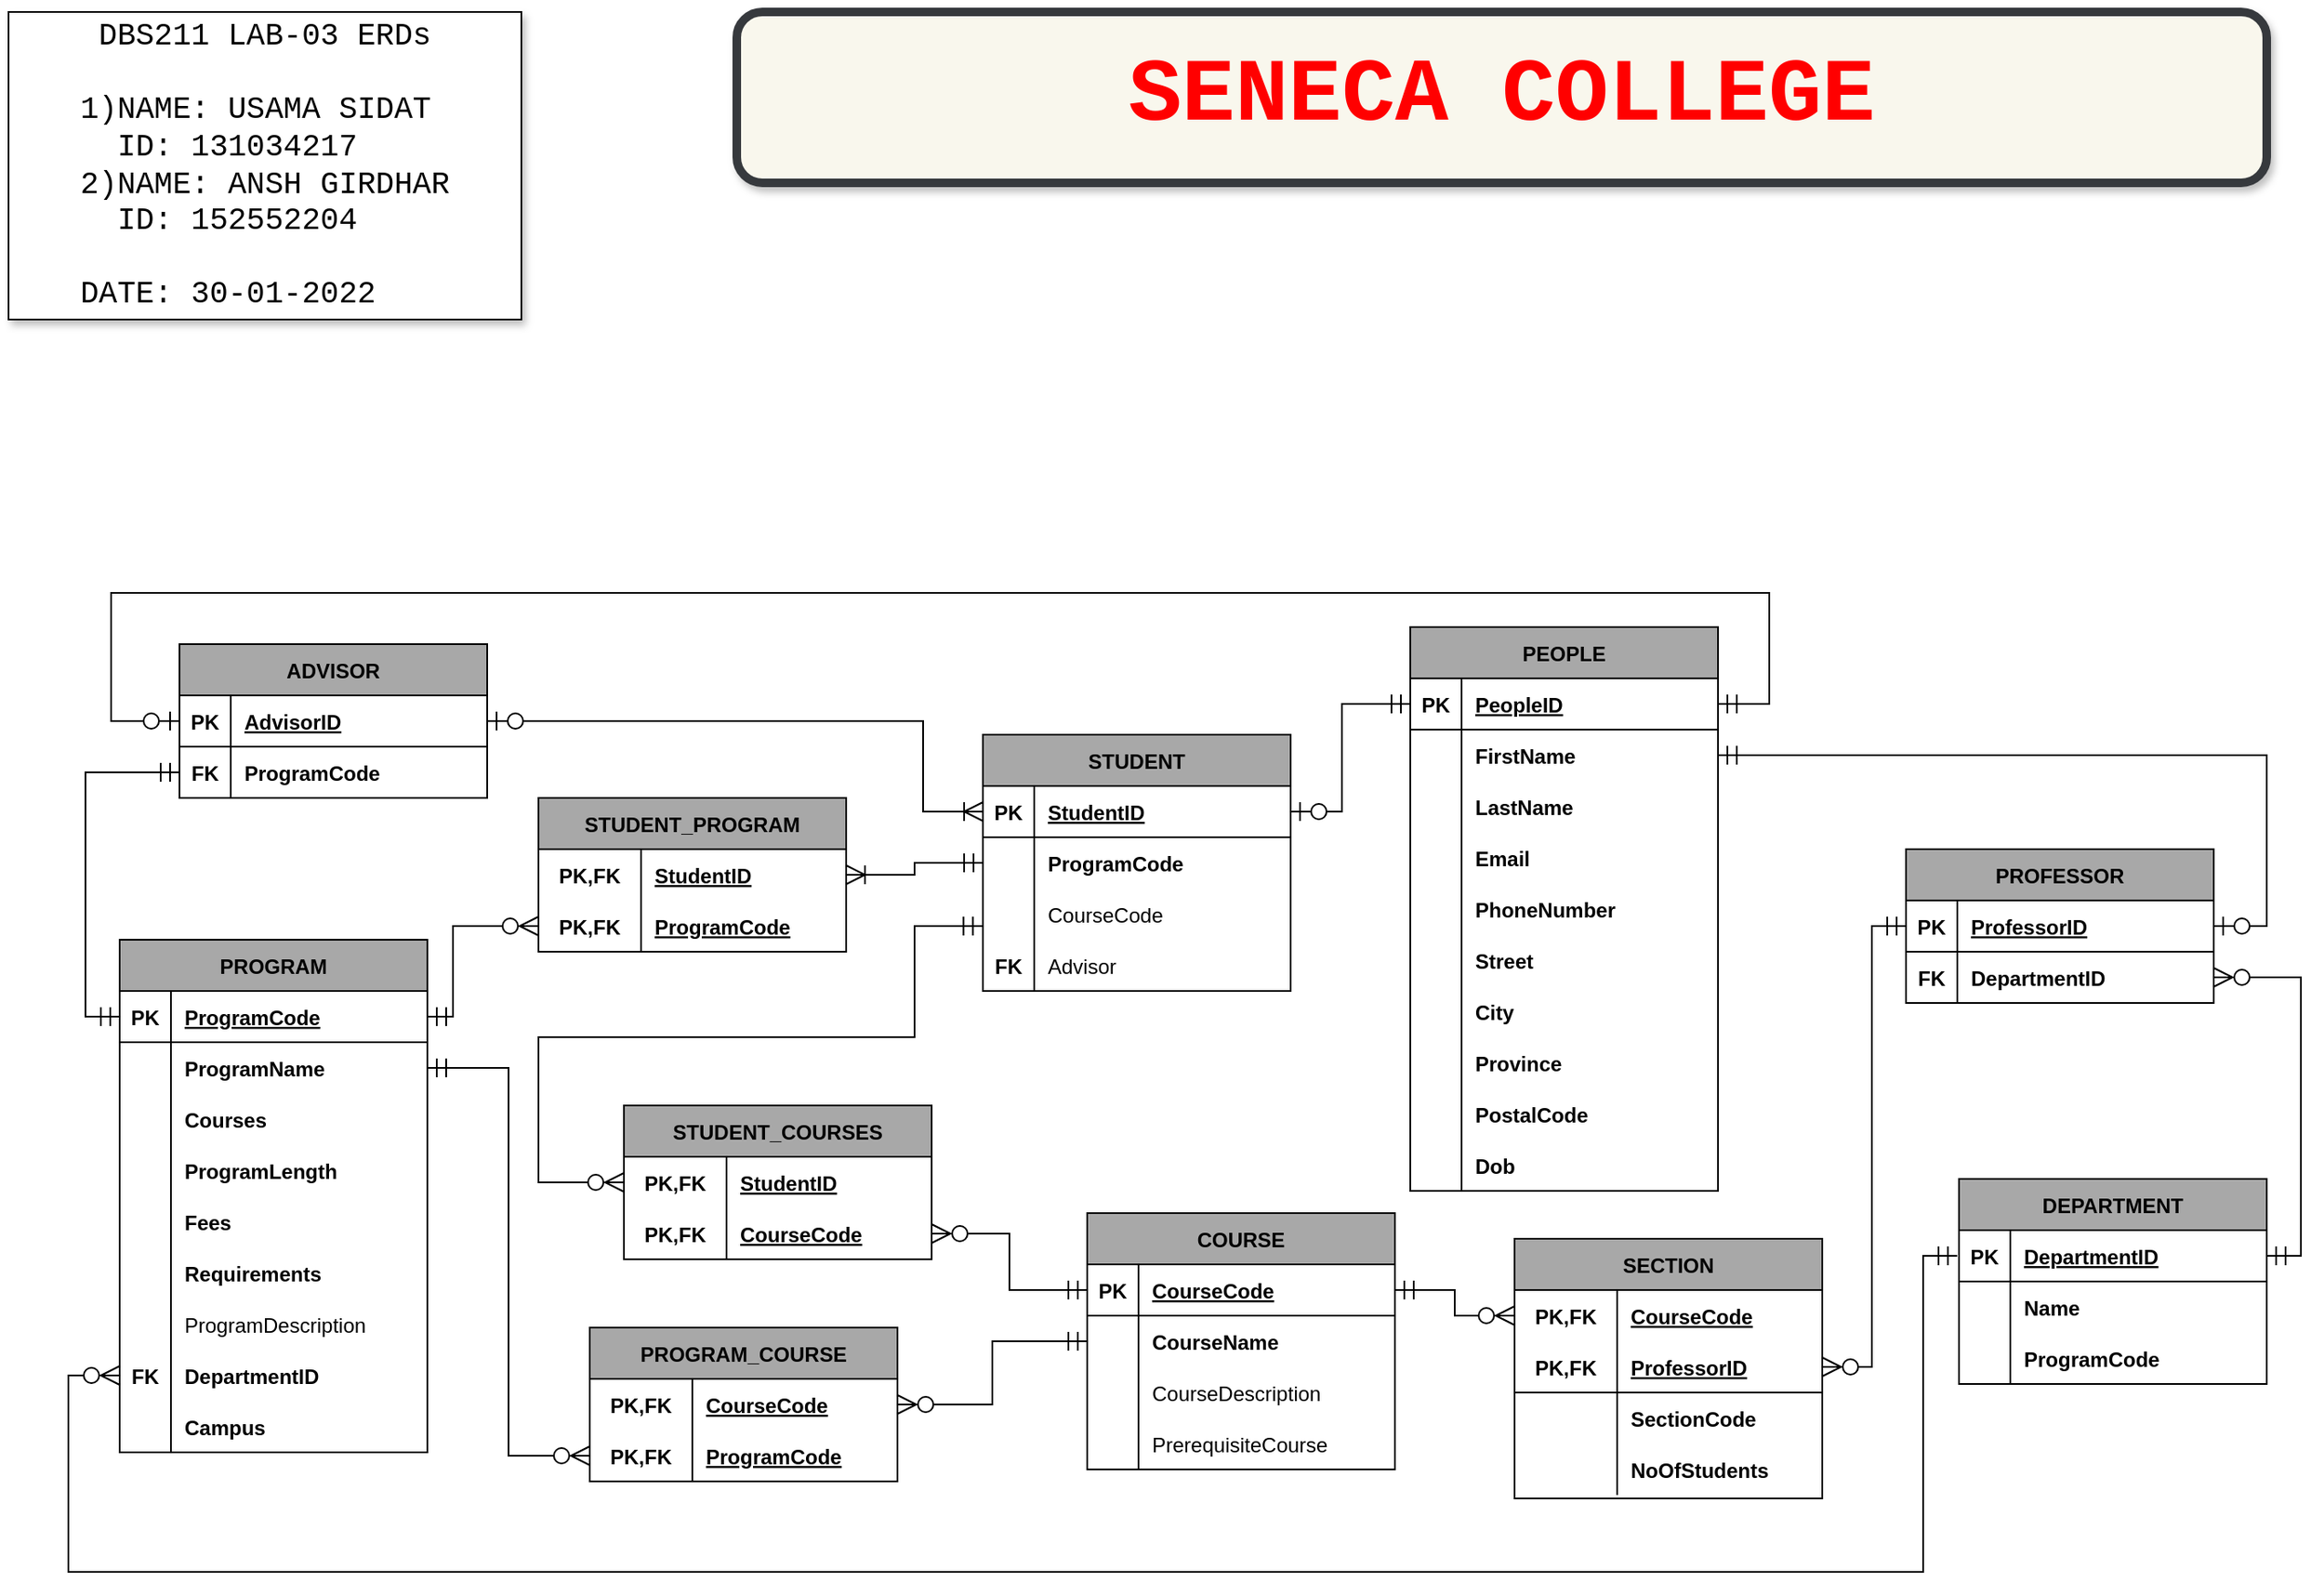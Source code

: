 <mxfile version="16.5.2" type="device"><diagram id="R2lEEEUBdFMjLlhIrx00" name="Page-1"><mxGraphModel dx="944" dy="519" grid="1" gridSize="10" guides="1" tooltips="1" connect="1" arrows="1" fold="1" page="1" pageScale="1" pageWidth="1600" pageHeight="1200" math="0" shadow="0" extFonts="Permanent Marker^https://fonts.googleapis.com/css?family=Permanent+Marker"><root><mxCell id="0"/><mxCell id="1" parent="0"/><mxCell id="_6YaSHhXo7Rrg6b3GXA9-1" value="STUDENT" style="shape=table;startSize=30;container=1;collapsible=1;childLayout=tableLayout;fixedRows=1;rowLines=0;fontStyle=1;align=center;resizeLast=1;fillColor=#A8A8A8;" parent="1" vertex="1"><mxGeometry x="650" y="503" width="180" height="150" as="geometry"/></mxCell><mxCell id="_6YaSHhXo7Rrg6b3GXA9-2" value="" style="shape=tableRow;horizontal=0;startSize=0;swimlaneHead=0;swimlaneBody=0;fillColor=none;collapsible=0;dropTarget=0;points=[[0,0.5],[1,0.5]];portConstraint=eastwest;top=0;left=0;right=0;bottom=1;" parent="_6YaSHhXo7Rrg6b3GXA9-1" vertex="1"><mxGeometry y="30" width="180" height="30" as="geometry"/></mxCell><mxCell id="_6YaSHhXo7Rrg6b3GXA9-3" value="PK" style="shape=partialRectangle;connectable=0;fillColor=none;top=0;left=0;bottom=0;right=0;fontStyle=1;overflow=hidden;" parent="_6YaSHhXo7Rrg6b3GXA9-2" vertex="1"><mxGeometry width="30" height="30" as="geometry"><mxRectangle width="30" height="30" as="alternateBounds"/></mxGeometry></mxCell><mxCell id="_6YaSHhXo7Rrg6b3GXA9-4" value="StudentID" style="shape=partialRectangle;connectable=0;fillColor=none;top=0;left=0;bottom=0;right=0;align=left;spacingLeft=6;fontStyle=5;overflow=hidden;" parent="_6YaSHhXo7Rrg6b3GXA9-2" vertex="1"><mxGeometry x="30" width="150" height="30" as="geometry"><mxRectangle width="150" height="30" as="alternateBounds"/></mxGeometry></mxCell><mxCell id="_6YaSHhXo7Rrg6b3GXA9-101" value="" style="shape=tableRow;horizontal=0;startSize=0;swimlaneHead=0;swimlaneBody=0;fillColor=none;collapsible=0;dropTarget=0;points=[[0,0.5],[1,0.5]];portConstraint=eastwest;top=0;left=0;right=0;bottom=0;" parent="_6YaSHhXo7Rrg6b3GXA9-1" vertex="1"><mxGeometry y="60" width="180" height="30" as="geometry"/></mxCell><mxCell id="_6YaSHhXo7Rrg6b3GXA9-102" value="" style="shape=partialRectangle;connectable=0;fillColor=none;top=0;left=0;bottom=0;right=0;editable=1;overflow=hidden;" parent="_6YaSHhXo7Rrg6b3GXA9-101" vertex="1"><mxGeometry width="30" height="30" as="geometry"><mxRectangle width="30" height="30" as="alternateBounds"/></mxGeometry></mxCell><mxCell id="_6YaSHhXo7Rrg6b3GXA9-103" value="ProgramCode" style="shape=partialRectangle;connectable=0;fillColor=none;top=0;left=0;bottom=0;right=0;align=left;spacingLeft=6;overflow=hidden;fontStyle=1" parent="_6YaSHhXo7Rrg6b3GXA9-101" vertex="1"><mxGeometry x="30" width="150" height="30" as="geometry"><mxRectangle width="150" height="30" as="alternateBounds"/></mxGeometry></mxCell><mxCell id="_6YaSHhXo7Rrg6b3GXA9-225" value="" style="shape=tableRow;horizontal=0;startSize=0;swimlaneHead=0;swimlaneBody=0;fillColor=none;collapsible=0;dropTarget=0;points=[[0,0.5],[1,0.5]];portConstraint=eastwest;top=0;left=0;right=0;bottom=0;" parent="_6YaSHhXo7Rrg6b3GXA9-1" vertex="1"><mxGeometry y="90" width="180" height="30" as="geometry"/></mxCell><mxCell id="_6YaSHhXo7Rrg6b3GXA9-226" value="" style="shape=partialRectangle;connectable=0;fillColor=none;top=0;left=0;bottom=0;right=0;editable=1;overflow=hidden;" parent="_6YaSHhXo7Rrg6b3GXA9-225" vertex="1"><mxGeometry width="30" height="30" as="geometry"><mxRectangle width="30" height="30" as="alternateBounds"/></mxGeometry></mxCell><mxCell id="_6YaSHhXo7Rrg6b3GXA9-227" value="CourseCode" style="shape=partialRectangle;connectable=0;fillColor=none;top=0;left=0;bottom=0;right=0;align=left;spacingLeft=6;overflow=hidden;fontStyle=0" parent="_6YaSHhXo7Rrg6b3GXA9-225" vertex="1"><mxGeometry x="30" width="150" height="30" as="geometry"><mxRectangle width="150" height="30" as="alternateBounds"/></mxGeometry></mxCell><mxCell id="MMBt326C31DQeK0ZdjqL-1" value="" style="shape=tableRow;horizontal=0;startSize=0;swimlaneHead=0;swimlaneBody=0;fillColor=none;collapsible=0;dropTarget=0;points=[[0,0.5],[1,0.5]];portConstraint=eastwest;top=0;left=0;right=0;bottom=0;" parent="_6YaSHhXo7Rrg6b3GXA9-1" vertex="1"><mxGeometry y="120" width="180" height="30" as="geometry"/></mxCell><mxCell id="MMBt326C31DQeK0ZdjqL-2" value="FK" style="shape=partialRectangle;connectable=0;fillColor=none;top=0;left=0;bottom=0;right=0;editable=1;overflow=hidden;fontStyle=1" parent="MMBt326C31DQeK0ZdjqL-1" vertex="1"><mxGeometry width="30" height="30" as="geometry"><mxRectangle width="30" height="30" as="alternateBounds"/></mxGeometry></mxCell><mxCell id="MMBt326C31DQeK0ZdjqL-3" value="Advisor" style="shape=partialRectangle;connectable=0;fillColor=none;top=0;left=0;bottom=0;right=0;align=left;spacingLeft=6;overflow=hidden;fontStyle=0" parent="MMBt326C31DQeK0ZdjqL-1" vertex="1"><mxGeometry x="30" width="150" height="30" as="geometry"><mxRectangle width="150" height="30" as="alternateBounds"/></mxGeometry></mxCell><mxCell id="_6YaSHhXo7Rrg6b3GXA9-14" value="DEPARTMENT" style="shape=table;startSize=30;container=1;collapsible=1;childLayout=tableLayout;fixedRows=1;rowLines=0;fontStyle=1;align=center;resizeLast=1;fillColor=#A8A8A8;" parent="1" vertex="1"><mxGeometry x="1221" y="763" width="180" height="120" as="geometry"/></mxCell><mxCell id="_6YaSHhXo7Rrg6b3GXA9-15" value="" style="shape=tableRow;horizontal=0;startSize=0;swimlaneHead=0;swimlaneBody=0;fillColor=none;collapsible=0;dropTarget=0;points=[[0,0.5],[1,0.5]];portConstraint=eastwest;top=0;left=0;right=0;bottom=1;" parent="_6YaSHhXo7Rrg6b3GXA9-14" vertex="1"><mxGeometry y="30" width="180" height="30" as="geometry"/></mxCell><mxCell id="_6YaSHhXo7Rrg6b3GXA9-16" value="PK" style="shape=partialRectangle;connectable=0;fillColor=none;top=0;left=0;bottom=0;right=0;fontStyle=1;overflow=hidden;" parent="_6YaSHhXo7Rrg6b3GXA9-15" vertex="1"><mxGeometry width="30" height="30" as="geometry"><mxRectangle width="30" height="30" as="alternateBounds"/></mxGeometry></mxCell><mxCell id="_6YaSHhXo7Rrg6b3GXA9-17" value="DepartmentID" style="shape=partialRectangle;connectable=0;fillColor=none;top=0;left=0;bottom=0;right=0;align=left;spacingLeft=6;fontStyle=5;overflow=hidden;" parent="_6YaSHhXo7Rrg6b3GXA9-15" vertex="1"><mxGeometry x="30" width="150" height="30" as="geometry"><mxRectangle width="150" height="30" as="alternateBounds"/></mxGeometry></mxCell><mxCell id="_6YaSHhXo7Rrg6b3GXA9-18" value="" style="shape=tableRow;horizontal=0;startSize=0;swimlaneHead=0;swimlaneBody=0;fillColor=none;collapsible=0;dropTarget=0;points=[[0,0.5],[1,0.5]];portConstraint=eastwest;top=0;left=0;right=0;bottom=0;" parent="_6YaSHhXo7Rrg6b3GXA9-14" vertex="1"><mxGeometry y="60" width="180" height="30" as="geometry"/></mxCell><mxCell id="_6YaSHhXo7Rrg6b3GXA9-19" value="" style="shape=partialRectangle;connectable=0;fillColor=none;top=0;left=0;bottom=0;right=0;editable=1;overflow=hidden;" parent="_6YaSHhXo7Rrg6b3GXA9-18" vertex="1"><mxGeometry width="30" height="30" as="geometry"><mxRectangle width="30" height="30" as="alternateBounds"/></mxGeometry></mxCell><mxCell id="_6YaSHhXo7Rrg6b3GXA9-20" value="Name" style="shape=partialRectangle;connectable=0;fillColor=none;top=0;left=0;bottom=0;right=0;align=left;spacingLeft=6;overflow=hidden;fontStyle=1" parent="_6YaSHhXo7Rrg6b3GXA9-18" vertex="1"><mxGeometry x="30" width="150" height="30" as="geometry"><mxRectangle width="150" height="30" as="alternateBounds"/></mxGeometry></mxCell><mxCell id="_6YaSHhXo7Rrg6b3GXA9-21" value="" style="shape=tableRow;horizontal=0;startSize=0;swimlaneHead=0;swimlaneBody=0;fillColor=none;collapsible=0;dropTarget=0;points=[[0,0.5],[1,0.5]];portConstraint=eastwest;top=0;left=0;right=0;bottom=0;" parent="_6YaSHhXo7Rrg6b3GXA9-14" vertex="1"><mxGeometry y="90" width="180" height="30" as="geometry"/></mxCell><mxCell id="_6YaSHhXo7Rrg6b3GXA9-22" value="" style="shape=partialRectangle;connectable=0;fillColor=none;top=0;left=0;bottom=0;right=0;editable=1;overflow=hidden;fontStyle=1" parent="_6YaSHhXo7Rrg6b3GXA9-21" vertex="1"><mxGeometry width="30" height="30" as="geometry"><mxRectangle width="30" height="30" as="alternateBounds"/></mxGeometry></mxCell><mxCell id="_6YaSHhXo7Rrg6b3GXA9-23" value="ProgramCode" style="shape=partialRectangle;connectable=0;fillColor=none;top=0;left=0;bottom=0;right=0;align=left;spacingLeft=6;overflow=hidden;fontStyle=1" parent="_6YaSHhXo7Rrg6b3GXA9-21" vertex="1"><mxGeometry x="30" width="150" height="30" as="geometry"><mxRectangle width="150" height="30" as="alternateBounds"/></mxGeometry></mxCell><mxCell id="_6YaSHhXo7Rrg6b3GXA9-27" value="PROFESSOR" style="shape=table;startSize=30;container=1;collapsible=1;childLayout=tableLayout;fixedRows=1;rowLines=0;fontStyle=1;align=center;resizeLast=1;fillColor=#A8A8A8;" parent="1" vertex="1"><mxGeometry x="1190" y="570" width="180" height="90" as="geometry"/></mxCell><mxCell id="_6YaSHhXo7Rrg6b3GXA9-28" value="" style="shape=tableRow;horizontal=0;startSize=0;swimlaneHead=0;swimlaneBody=0;fillColor=none;collapsible=0;dropTarget=0;points=[[0,0.5],[1,0.5]];portConstraint=eastwest;top=0;left=0;right=0;bottom=1;" parent="_6YaSHhXo7Rrg6b3GXA9-27" vertex="1"><mxGeometry y="30" width="180" height="30" as="geometry"/></mxCell><mxCell id="_6YaSHhXo7Rrg6b3GXA9-29" value="PK" style="shape=partialRectangle;connectable=0;fillColor=none;top=0;left=0;bottom=0;right=0;fontStyle=1;overflow=hidden;" parent="_6YaSHhXo7Rrg6b3GXA9-28" vertex="1"><mxGeometry width="30" height="30" as="geometry"><mxRectangle width="30" height="30" as="alternateBounds"/></mxGeometry></mxCell><mxCell id="_6YaSHhXo7Rrg6b3GXA9-30" value="ProfessorID" style="shape=partialRectangle;connectable=0;fillColor=none;top=0;left=0;bottom=0;right=0;align=left;spacingLeft=6;fontStyle=5;overflow=hidden;" parent="_6YaSHhXo7Rrg6b3GXA9-28" vertex="1"><mxGeometry x="30" width="150" height="30" as="geometry"><mxRectangle width="150" height="30" as="alternateBounds"/></mxGeometry></mxCell><mxCell id="_6YaSHhXo7Rrg6b3GXA9-135" value="" style="shape=tableRow;horizontal=0;startSize=0;swimlaneHead=0;swimlaneBody=0;fillColor=none;collapsible=0;dropTarget=0;points=[[0,0.5],[1,0.5]];portConstraint=eastwest;top=0;left=0;right=0;bottom=0;" parent="_6YaSHhXo7Rrg6b3GXA9-27" vertex="1"><mxGeometry y="60" width="180" height="30" as="geometry"/></mxCell><mxCell id="_6YaSHhXo7Rrg6b3GXA9-136" value="FK" style="shape=partialRectangle;connectable=0;fillColor=none;top=0;left=0;bottom=0;right=0;editable=1;overflow=hidden;fontStyle=1" parent="_6YaSHhXo7Rrg6b3GXA9-135" vertex="1"><mxGeometry width="30" height="30" as="geometry"><mxRectangle width="30" height="30" as="alternateBounds"/></mxGeometry></mxCell><mxCell id="_6YaSHhXo7Rrg6b3GXA9-137" value="DepartmentID" style="shape=partialRectangle;connectable=0;fillColor=none;top=0;left=0;bottom=0;right=0;align=left;spacingLeft=6;overflow=hidden;fontStyle=1" parent="_6YaSHhXo7Rrg6b3GXA9-135" vertex="1"><mxGeometry x="30" width="150" height="30" as="geometry"><mxRectangle width="150" height="30" as="alternateBounds"/></mxGeometry></mxCell><mxCell id="_6YaSHhXo7Rrg6b3GXA9-40" value="PROGRAM" style="shape=table;startSize=30;container=1;collapsible=1;childLayout=tableLayout;fixedRows=1;rowLines=0;fontStyle=1;align=center;resizeLast=1;fillColor=#A8A8A8;" parent="1" vertex="1"><mxGeometry x="145" y="623" width="180" height="300" as="geometry"/></mxCell><mxCell id="_6YaSHhXo7Rrg6b3GXA9-41" value="" style="shape=tableRow;horizontal=0;startSize=0;swimlaneHead=0;swimlaneBody=0;fillColor=none;collapsible=0;dropTarget=0;points=[[0,0.5],[1,0.5]];portConstraint=eastwest;top=0;left=0;right=0;bottom=1;" parent="_6YaSHhXo7Rrg6b3GXA9-40" vertex="1"><mxGeometry y="30" width="180" height="30" as="geometry"/></mxCell><mxCell id="_6YaSHhXo7Rrg6b3GXA9-42" value="PK" style="shape=partialRectangle;connectable=0;fillColor=none;top=0;left=0;bottom=0;right=0;fontStyle=1;overflow=hidden;" parent="_6YaSHhXo7Rrg6b3GXA9-41" vertex="1"><mxGeometry width="30" height="30" as="geometry"><mxRectangle width="30" height="30" as="alternateBounds"/></mxGeometry></mxCell><mxCell id="_6YaSHhXo7Rrg6b3GXA9-43" value="ProgramCode" style="shape=partialRectangle;connectable=0;fillColor=none;top=0;left=0;bottom=0;right=0;align=left;spacingLeft=6;fontStyle=5;overflow=hidden;" parent="_6YaSHhXo7Rrg6b3GXA9-41" vertex="1"><mxGeometry x="30" width="150" height="30" as="geometry"><mxRectangle width="150" height="30" as="alternateBounds"/></mxGeometry></mxCell><mxCell id="_6YaSHhXo7Rrg6b3GXA9-44" value="" style="shape=tableRow;horizontal=0;startSize=0;swimlaneHead=0;swimlaneBody=0;fillColor=none;collapsible=0;dropTarget=0;points=[[0,0.5],[1,0.5]];portConstraint=eastwest;top=0;left=0;right=0;bottom=0;" parent="_6YaSHhXo7Rrg6b3GXA9-40" vertex="1"><mxGeometry y="60" width="180" height="30" as="geometry"/></mxCell><mxCell id="_6YaSHhXo7Rrg6b3GXA9-45" value="" style="shape=partialRectangle;connectable=0;fillColor=none;top=0;left=0;bottom=0;right=0;editable=1;overflow=hidden;fontStyle=1" parent="_6YaSHhXo7Rrg6b3GXA9-44" vertex="1"><mxGeometry width="30" height="30" as="geometry"><mxRectangle width="30" height="30" as="alternateBounds"/></mxGeometry></mxCell><mxCell id="_6YaSHhXo7Rrg6b3GXA9-46" value="ProgramName" style="shape=partialRectangle;connectable=0;fillColor=none;top=0;left=0;bottom=0;right=0;align=left;spacingLeft=6;overflow=hidden;fontStyle=1" parent="_6YaSHhXo7Rrg6b3GXA9-44" vertex="1"><mxGeometry x="30" width="150" height="30" as="geometry"><mxRectangle width="150" height="30" as="alternateBounds"/></mxGeometry></mxCell><mxCell id="_6YaSHhXo7Rrg6b3GXA9-47" value="" style="shape=tableRow;horizontal=0;startSize=0;swimlaneHead=0;swimlaneBody=0;fillColor=none;collapsible=0;dropTarget=0;points=[[0,0.5],[1,0.5]];portConstraint=eastwest;top=0;left=0;right=0;bottom=0;" parent="_6YaSHhXo7Rrg6b3GXA9-40" vertex="1"><mxGeometry y="90" width="180" height="30" as="geometry"/></mxCell><mxCell id="_6YaSHhXo7Rrg6b3GXA9-48" value="" style="shape=partialRectangle;connectable=0;fillColor=none;top=0;left=0;bottom=0;right=0;editable=1;overflow=hidden;" parent="_6YaSHhXo7Rrg6b3GXA9-47" vertex="1"><mxGeometry width="30" height="30" as="geometry"><mxRectangle width="30" height="30" as="alternateBounds"/></mxGeometry></mxCell><mxCell id="_6YaSHhXo7Rrg6b3GXA9-49" value="Courses" style="shape=partialRectangle;connectable=0;fillColor=none;top=0;left=0;bottom=0;right=0;align=left;spacingLeft=6;overflow=hidden;fontStyle=1" parent="_6YaSHhXo7Rrg6b3GXA9-47" vertex="1"><mxGeometry x="30" width="150" height="30" as="geometry"><mxRectangle width="150" height="30" as="alternateBounds"/></mxGeometry></mxCell><mxCell id="_6YaSHhXo7Rrg6b3GXA9-50" value="" style="shape=tableRow;horizontal=0;startSize=0;swimlaneHead=0;swimlaneBody=0;fillColor=none;collapsible=0;dropTarget=0;points=[[0,0.5],[1,0.5]];portConstraint=eastwest;top=0;left=0;right=0;bottom=0;" parent="_6YaSHhXo7Rrg6b3GXA9-40" vertex="1"><mxGeometry y="120" width="180" height="30" as="geometry"/></mxCell><mxCell id="_6YaSHhXo7Rrg6b3GXA9-51" value="" style="shape=partialRectangle;connectable=0;fillColor=none;top=0;left=0;bottom=0;right=0;editable=1;overflow=hidden;" parent="_6YaSHhXo7Rrg6b3GXA9-50" vertex="1"><mxGeometry width="30" height="30" as="geometry"><mxRectangle width="30" height="30" as="alternateBounds"/></mxGeometry></mxCell><mxCell id="_6YaSHhXo7Rrg6b3GXA9-52" value="ProgramLength" style="shape=partialRectangle;connectable=0;fillColor=none;top=0;left=0;bottom=0;right=0;align=left;spacingLeft=6;overflow=hidden;fontStyle=1" parent="_6YaSHhXo7Rrg6b3GXA9-50" vertex="1"><mxGeometry x="30" width="150" height="30" as="geometry"><mxRectangle width="150" height="30" as="alternateBounds"/></mxGeometry></mxCell><mxCell id="_6YaSHhXo7Rrg6b3GXA9-144" value="" style="shape=tableRow;horizontal=0;startSize=0;swimlaneHead=0;swimlaneBody=0;fillColor=none;collapsible=0;dropTarget=0;points=[[0,0.5],[1,0.5]];portConstraint=eastwest;top=0;left=0;right=0;bottom=0;" parent="_6YaSHhXo7Rrg6b3GXA9-40" vertex="1"><mxGeometry y="150" width="180" height="30" as="geometry"/></mxCell><mxCell id="_6YaSHhXo7Rrg6b3GXA9-145" value="" style="shape=partialRectangle;connectable=0;fillColor=none;top=0;left=0;bottom=0;right=0;editable=1;overflow=hidden;" parent="_6YaSHhXo7Rrg6b3GXA9-144" vertex="1"><mxGeometry width="30" height="30" as="geometry"><mxRectangle width="30" height="30" as="alternateBounds"/></mxGeometry></mxCell><mxCell id="_6YaSHhXo7Rrg6b3GXA9-146" value="Fees" style="shape=partialRectangle;connectable=0;fillColor=none;top=0;left=0;bottom=0;right=0;align=left;spacingLeft=6;overflow=hidden;fontStyle=1" parent="_6YaSHhXo7Rrg6b3GXA9-144" vertex="1"><mxGeometry x="30" width="150" height="30" as="geometry"><mxRectangle width="150" height="30" as="alternateBounds"/></mxGeometry></mxCell><mxCell id="_6YaSHhXo7Rrg6b3GXA9-147" value="" style="shape=tableRow;horizontal=0;startSize=0;swimlaneHead=0;swimlaneBody=0;fillColor=none;collapsible=0;dropTarget=0;points=[[0,0.5],[1,0.5]];portConstraint=eastwest;top=0;left=0;right=0;bottom=0;" parent="_6YaSHhXo7Rrg6b3GXA9-40" vertex="1"><mxGeometry y="180" width="180" height="30" as="geometry"/></mxCell><mxCell id="_6YaSHhXo7Rrg6b3GXA9-148" value="" style="shape=partialRectangle;connectable=0;fillColor=none;top=0;left=0;bottom=0;right=0;editable=1;overflow=hidden;" parent="_6YaSHhXo7Rrg6b3GXA9-147" vertex="1"><mxGeometry width="30" height="30" as="geometry"><mxRectangle width="30" height="30" as="alternateBounds"/></mxGeometry></mxCell><mxCell id="_6YaSHhXo7Rrg6b3GXA9-149" value="Requirements" style="shape=partialRectangle;connectable=0;fillColor=none;top=0;left=0;bottom=0;right=0;align=left;spacingLeft=6;overflow=hidden;fontStyle=1" parent="_6YaSHhXo7Rrg6b3GXA9-147" vertex="1"><mxGeometry x="30" width="150" height="30" as="geometry"><mxRectangle width="150" height="30" as="alternateBounds"/></mxGeometry></mxCell><mxCell id="_6YaSHhXo7Rrg6b3GXA9-156" value="" style="shape=tableRow;horizontal=0;startSize=0;swimlaneHead=0;swimlaneBody=0;fillColor=none;collapsible=0;dropTarget=0;points=[[0,0.5],[1,0.5]];portConstraint=eastwest;top=0;left=0;right=0;bottom=0;" parent="_6YaSHhXo7Rrg6b3GXA9-40" vertex="1"><mxGeometry y="210" width="180" height="30" as="geometry"/></mxCell><mxCell id="_6YaSHhXo7Rrg6b3GXA9-157" value="" style="shape=partialRectangle;connectable=0;fillColor=none;top=0;left=0;bottom=0;right=0;editable=1;overflow=hidden;" parent="_6YaSHhXo7Rrg6b3GXA9-156" vertex="1"><mxGeometry width="30" height="30" as="geometry"><mxRectangle width="30" height="30" as="alternateBounds"/></mxGeometry></mxCell><mxCell id="_6YaSHhXo7Rrg6b3GXA9-158" value="ProgramDescription" style="shape=partialRectangle;connectable=0;fillColor=none;top=0;left=0;bottom=0;right=0;align=left;spacingLeft=6;overflow=hidden;" parent="_6YaSHhXo7Rrg6b3GXA9-156" vertex="1"><mxGeometry x="30" width="150" height="30" as="geometry"><mxRectangle width="150" height="30" as="alternateBounds"/></mxGeometry></mxCell><mxCell id="_6YaSHhXo7Rrg6b3GXA9-150" value="" style="shape=tableRow;horizontal=0;startSize=0;swimlaneHead=0;swimlaneBody=0;fillColor=none;collapsible=0;dropTarget=0;points=[[0,0.5],[1,0.5]];portConstraint=eastwest;top=0;left=0;right=0;bottom=0;" parent="_6YaSHhXo7Rrg6b3GXA9-40" vertex="1"><mxGeometry y="240" width="180" height="30" as="geometry"/></mxCell><mxCell id="_6YaSHhXo7Rrg6b3GXA9-151" value="FK" style="shape=partialRectangle;connectable=0;fillColor=none;top=0;left=0;bottom=0;right=0;editable=1;overflow=hidden;fontStyle=1" parent="_6YaSHhXo7Rrg6b3GXA9-150" vertex="1"><mxGeometry width="30" height="30" as="geometry"><mxRectangle width="30" height="30" as="alternateBounds"/></mxGeometry></mxCell><mxCell id="_6YaSHhXo7Rrg6b3GXA9-152" value="DepartmentID" style="shape=partialRectangle;connectable=0;fillColor=none;top=0;left=0;bottom=0;right=0;align=left;spacingLeft=6;overflow=hidden;fontStyle=1" parent="_6YaSHhXo7Rrg6b3GXA9-150" vertex="1"><mxGeometry x="30" width="150" height="30" as="geometry"><mxRectangle width="150" height="30" as="alternateBounds"/></mxGeometry></mxCell><mxCell id="_6YaSHhXo7Rrg6b3GXA9-153" value="" style="shape=tableRow;horizontal=0;startSize=0;swimlaneHead=0;swimlaneBody=0;fillColor=none;collapsible=0;dropTarget=0;points=[[0,0.5],[1,0.5]];portConstraint=eastwest;top=0;left=0;right=0;bottom=0;" parent="_6YaSHhXo7Rrg6b3GXA9-40" vertex="1"><mxGeometry y="270" width="180" height="30" as="geometry"/></mxCell><mxCell id="_6YaSHhXo7Rrg6b3GXA9-154" value="" style="shape=partialRectangle;connectable=0;fillColor=none;top=0;left=0;bottom=0;right=0;editable=1;overflow=hidden;" parent="_6YaSHhXo7Rrg6b3GXA9-153" vertex="1"><mxGeometry width="30" height="30" as="geometry"><mxRectangle width="30" height="30" as="alternateBounds"/></mxGeometry></mxCell><mxCell id="_6YaSHhXo7Rrg6b3GXA9-155" value="Campus" style="shape=partialRectangle;connectable=0;fillColor=none;top=0;left=0;bottom=0;right=0;align=left;spacingLeft=6;overflow=hidden;fontStyle=1" parent="_6YaSHhXo7Rrg6b3GXA9-153" vertex="1"><mxGeometry x="30" width="150" height="30" as="geometry"><mxRectangle width="150" height="30" as="alternateBounds"/></mxGeometry></mxCell><mxCell id="_6YaSHhXo7Rrg6b3GXA9-53" value="COURSE" style="shape=table;startSize=30;container=1;collapsible=1;childLayout=tableLayout;fixedRows=1;rowLines=0;fontStyle=1;align=center;resizeLast=1;fillColor=#A8A8A8;" parent="1" vertex="1"><mxGeometry x="711" y="783" width="180" height="150" as="geometry"/></mxCell><mxCell id="_6YaSHhXo7Rrg6b3GXA9-54" value="" style="shape=tableRow;horizontal=0;startSize=0;swimlaneHead=0;swimlaneBody=0;fillColor=none;collapsible=0;dropTarget=0;points=[[0,0.5],[1,0.5]];portConstraint=eastwest;top=0;left=0;right=0;bottom=1;" parent="_6YaSHhXo7Rrg6b3GXA9-53" vertex="1"><mxGeometry y="30" width="180" height="30" as="geometry"/></mxCell><mxCell id="_6YaSHhXo7Rrg6b3GXA9-55" value="PK" style="shape=partialRectangle;connectable=0;fillColor=none;top=0;left=0;bottom=0;right=0;fontStyle=1;overflow=hidden;" parent="_6YaSHhXo7Rrg6b3GXA9-54" vertex="1"><mxGeometry width="30" height="30" as="geometry"><mxRectangle width="30" height="30" as="alternateBounds"/></mxGeometry></mxCell><mxCell id="_6YaSHhXo7Rrg6b3GXA9-56" value="CourseCode" style="shape=partialRectangle;connectable=0;fillColor=none;top=0;left=0;bottom=0;right=0;align=left;spacingLeft=6;fontStyle=5;overflow=hidden;" parent="_6YaSHhXo7Rrg6b3GXA9-54" vertex="1"><mxGeometry x="30" width="150" height="30" as="geometry"><mxRectangle width="150" height="30" as="alternateBounds"/></mxGeometry></mxCell><mxCell id="_6YaSHhXo7Rrg6b3GXA9-57" value="" style="shape=tableRow;horizontal=0;startSize=0;swimlaneHead=0;swimlaneBody=0;fillColor=none;collapsible=0;dropTarget=0;points=[[0,0.5],[1,0.5]];portConstraint=eastwest;top=0;left=0;right=0;bottom=0;" parent="_6YaSHhXo7Rrg6b3GXA9-53" vertex="1"><mxGeometry y="60" width="180" height="30" as="geometry"/></mxCell><mxCell id="_6YaSHhXo7Rrg6b3GXA9-58" value="" style="shape=partialRectangle;connectable=0;fillColor=none;top=0;left=0;bottom=0;right=0;editable=1;overflow=hidden;" parent="_6YaSHhXo7Rrg6b3GXA9-57" vertex="1"><mxGeometry width="30" height="30" as="geometry"><mxRectangle width="30" height="30" as="alternateBounds"/></mxGeometry></mxCell><mxCell id="_6YaSHhXo7Rrg6b3GXA9-59" value="CourseName" style="shape=partialRectangle;connectable=0;fillColor=none;top=0;left=0;bottom=0;right=0;align=left;spacingLeft=6;overflow=hidden;fontStyle=1" parent="_6YaSHhXo7Rrg6b3GXA9-57" vertex="1"><mxGeometry x="30" width="150" height="30" as="geometry"><mxRectangle width="150" height="30" as="alternateBounds"/></mxGeometry></mxCell><mxCell id="_6YaSHhXo7Rrg6b3GXA9-60" value="" style="shape=tableRow;horizontal=0;startSize=0;swimlaneHead=0;swimlaneBody=0;fillColor=none;collapsible=0;dropTarget=0;points=[[0,0.5],[1,0.5]];portConstraint=eastwest;top=0;left=0;right=0;bottom=0;" parent="_6YaSHhXo7Rrg6b3GXA9-53" vertex="1"><mxGeometry y="90" width="180" height="30" as="geometry"/></mxCell><mxCell id="_6YaSHhXo7Rrg6b3GXA9-61" value="" style="shape=partialRectangle;connectable=0;fillColor=none;top=0;left=0;bottom=0;right=0;editable=1;overflow=hidden;" parent="_6YaSHhXo7Rrg6b3GXA9-60" vertex="1"><mxGeometry width="30" height="30" as="geometry"><mxRectangle width="30" height="30" as="alternateBounds"/></mxGeometry></mxCell><mxCell id="_6YaSHhXo7Rrg6b3GXA9-62" value="CourseDescription" style="shape=partialRectangle;connectable=0;fillColor=none;top=0;left=0;bottom=0;right=0;align=left;spacingLeft=6;overflow=hidden;fontStyle=0" parent="_6YaSHhXo7Rrg6b3GXA9-60" vertex="1"><mxGeometry x="30" width="150" height="30" as="geometry"><mxRectangle width="150" height="30" as="alternateBounds"/></mxGeometry></mxCell><mxCell id="_6YaSHhXo7Rrg6b3GXA9-63" value="" style="shape=tableRow;horizontal=0;startSize=0;swimlaneHead=0;swimlaneBody=0;fillColor=none;collapsible=0;dropTarget=0;points=[[0,0.5],[1,0.5]];portConstraint=eastwest;top=0;left=0;right=0;bottom=0;" parent="_6YaSHhXo7Rrg6b3GXA9-53" vertex="1"><mxGeometry y="120" width="180" height="30" as="geometry"/></mxCell><mxCell id="_6YaSHhXo7Rrg6b3GXA9-64" value="" style="shape=partialRectangle;connectable=0;fillColor=none;top=0;left=0;bottom=0;right=0;editable=1;overflow=hidden;" parent="_6YaSHhXo7Rrg6b3GXA9-63" vertex="1"><mxGeometry width="30" height="30" as="geometry"><mxRectangle width="30" height="30" as="alternateBounds"/></mxGeometry></mxCell><mxCell id="_6YaSHhXo7Rrg6b3GXA9-65" value="PrerequisiteCourse" style="shape=partialRectangle;connectable=0;fillColor=none;top=0;left=0;bottom=0;right=0;align=left;spacingLeft=6;overflow=hidden;fontStyle=0" parent="_6YaSHhXo7Rrg6b3GXA9-63" vertex="1"><mxGeometry x="30" width="150" height="30" as="geometry"><mxRectangle width="150" height="30" as="alternateBounds"/></mxGeometry></mxCell><mxCell id="_6YaSHhXo7Rrg6b3GXA9-79" value="ADVISOR" style="shape=table;startSize=30;container=1;collapsible=1;childLayout=tableLayout;fixedRows=1;rowLines=0;fontStyle=1;align=center;resizeLast=1;fillColor=#A8A8A8;" parent="1" vertex="1"><mxGeometry x="180" y="450" width="180" height="90" as="geometry"/></mxCell><mxCell id="_6YaSHhXo7Rrg6b3GXA9-80" value="" style="shape=tableRow;horizontal=0;startSize=0;swimlaneHead=0;swimlaneBody=0;fillColor=none;collapsible=0;dropTarget=0;points=[[0,0.5],[1,0.5]];portConstraint=eastwest;top=0;left=0;right=0;bottom=1;" parent="_6YaSHhXo7Rrg6b3GXA9-79" vertex="1"><mxGeometry y="30" width="180" height="30" as="geometry"/></mxCell><mxCell id="_6YaSHhXo7Rrg6b3GXA9-81" value="PK" style="shape=partialRectangle;connectable=0;fillColor=none;top=0;left=0;bottom=0;right=0;fontStyle=1;overflow=hidden;" parent="_6YaSHhXo7Rrg6b3GXA9-80" vertex="1"><mxGeometry width="30" height="30" as="geometry"><mxRectangle width="30" height="30" as="alternateBounds"/></mxGeometry></mxCell><mxCell id="_6YaSHhXo7Rrg6b3GXA9-82" value="AdvisorID" style="shape=partialRectangle;connectable=0;fillColor=none;top=0;left=0;bottom=0;right=0;align=left;spacingLeft=6;fontStyle=5;overflow=hidden;" parent="_6YaSHhXo7Rrg6b3GXA9-80" vertex="1"><mxGeometry x="30" width="150" height="30" as="geometry"><mxRectangle width="150" height="30" as="alternateBounds"/></mxGeometry></mxCell><mxCell id="_6YaSHhXo7Rrg6b3GXA9-83" value="" style="shape=tableRow;horizontal=0;startSize=0;swimlaneHead=0;swimlaneBody=0;fillColor=none;collapsible=0;dropTarget=0;points=[[0,0.5],[1,0.5]];portConstraint=eastwest;top=0;left=0;right=0;bottom=0;" parent="_6YaSHhXo7Rrg6b3GXA9-79" vertex="1"><mxGeometry y="60" width="180" height="30" as="geometry"/></mxCell><mxCell id="_6YaSHhXo7Rrg6b3GXA9-84" value="FK" style="shape=partialRectangle;connectable=0;fillColor=none;top=0;left=0;bottom=0;right=0;editable=1;overflow=hidden;fontStyle=1" parent="_6YaSHhXo7Rrg6b3GXA9-83" vertex="1"><mxGeometry width="30" height="30" as="geometry"><mxRectangle width="30" height="30" as="alternateBounds"/></mxGeometry></mxCell><mxCell id="_6YaSHhXo7Rrg6b3GXA9-85" value="ProgramCode" style="shape=partialRectangle;connectable=0;fillColor=none;top=0;left=0;bottom=0;right=0;align=left;spacingLeft=6;overflow=hidden;fontStyle=1" parent="_6YaSHhXo7Rrg6b3GXA9-83" vertex="1"><mxGeometry x="30" width="150" height="30" as="geometry"><mxRectangle width="150" height="30" as="alternateBounds"/></mxGeometry></mxCell><mxCell id="_6YaSHhXo7Rrg6b3GXA9-162" value="PEOPLE" style="shape=table;startSize=30;container=1;collapsible=1;childLayout=tableLayout;fixedRows=1;rowLines=0;fontStyle=1;align=center;resizeLast=1;fillColor=#A8A8A8;" parent="1" vertex="1"><mxGeometry x="900" y="440" width="180" height="330" as="geometry"/></mxCell><mxCell id="_6YaSHhXo7Rrg6b3GXA9-163" value="" style="shape=tableRow;horizontal=0;startSize=0;swimlaneHead=0;swimlaneBody=0;fillColor=none;collapsible=0;dropTarget=0;points=[[0,0.5],[1,0.5]];portConstraint=eastwest;top=0;left=0;right=0;bottom=1;" parent="_6YaSHhXo7Rrg6b3GXA9-162" vertex="1"><mxGeometry y="30" width="180" height="30" as="geometry"/></mxCell><mxCell id="_6YaSHhXo7Rrg6b3GXA9-164" value="PK" style="shape=partialRectangle;connectable=0;fillColor=none;top=0;left=0;bottom=0;right=0;fontStyle=1;overflow=hidden;" parent="_6YaSHhXo7Rrg6b3GXA9-163" vertex="1"><mxGeometry width="30" height="30" as="geometry"><mxRectangle width="30" height="30" as="alternateBounds"/></mxGeometry></mxCell><mxCell id="_6YaSHhXo7Rrg6b3GXA9-165" value="PeopleID" style="shape=partialRectangle;connectable=0;fillColor=none;top=0;left=0;bottom=0;right=0;align=left;spacingLeft=6;fontStyle=5;overflow=hidden;" parent="_6YaSHhXo7Rrg6b3GXA9-163" vertex="1"><mxGeometry x="30" width="150" height="30" as="geometry"><mxRectangle width="150" height="30" as="alternateBounds"/></mxGeometry></mxCell><mxCell id="_6YaSHhXo7Rrg6b3GXA9-166" value="" style="shape=tableRow;horizontal=0;startSize=0;swimlaneHead=0;swimlaneBody=0;fillColor=none;collapsible=0;dropTarget=0;points=[[0,0.5],[1,0.5]];portConstraint=eastwest;top=0;left=0;right=0;bottom=0;" parent="_6YaSHhXo7Rrg6b3GXA9-162" vertex="1"><mxGeometry y="60" width="180" height="30" as="geometry"/></mxCell><mxCell id="_6YaSHhXo7Rrg6b3GXA9-167" value="" style="shape=partialRectangle;connectable=0;fillColor=none;top=0;left=0;bottom=0;right=0;editable=1;overflow=hidden;" parent="_6YaSHhXo7Rrg6b3GXA9-166" vertex="1"><mxGeometry width="30" height="30" as="geometry"><mxRectangle width="30" height="30" as="alternateBounds"/></mxGeometry></mxCell><mxCell id="_6YaSHhXo7Rrg6b3GXA9-168" value="FirstName" style="shape=partialRectangle;connectable=0;fillColor=none;top=0;left=0;bottom=0;right=0;align=left;spacingLeft=6;overflow=hidden;fontStyle=1" parent="_6YaSHhXo7Rrg6b3GXA9-166" vertex="1"><mxGeometry x="30" width="150" height="30" as="geometry"><mxRectangle width="150" height="30" as="alternateBounds"/></mxGeometry></mxCell><mxCell id="_6YaSHhXo7Rrg6b3GXA9-169" value="" style="shape=tableRow;horizontal=0;startSize=0;swimlaneHead=0;swimlaneBody=0;fillColor=none;collapsible=0;dropTarget=0;points=[[0,0.5],[1,0.5]];portConstraint=eastwest;top=0;left=0;right=0;bottom=0;" parent="_6YaSHhXo7Rrg6b3GXA9-162" vertex="1"><mxGeometry y="90" width="180" height="30" as="geometry"/></mxCell><mxCell id="_6YaSHhXo7Rrg6b3GXA9-170" value="" style="shape=partialRectangle;connectable=0;fillColor=none;top=0;left=0;bottom=0;right=0;editable=1;overflow=hidden;" parent="_6YaSHhXo7Rrg6b3GXA9-169" vertex="1"><mxGeometry width="30" height="30" as="geometry"><mxRectangle width="30" height="30" as="alternateBounds"/></mxGeometry></mxCell><mxCell id="_6YaSHhXo7Rrg6b3GXA9-171" value="LastName" style="shape=partialRectangle;connectable=0;fillColor=none;top=0;left=0;bottom=0;right=0;align=left;spacingLeft=6;overflow=hidden;fontStyle=1" parent="_6YaSHhXo7Rrg6b3GXA9-169" vertex="1"><mxGeometry x="30" width="150" height="30" as="geometry"><mxRectangle width="150" height="30" as="alternateBounds"/></mxGeometry></mxCell><mxCell id="_6YaSHhXo7Rrg6b3GXA9-172" value="" style="shape=tableRow;horizontal=0;startSize=0;swimlaneHead=0;swimlaneBody=0;fillColor=none;collapsible=0;dropTarget=0;points=[[0,0.5],[1,0.5]];portConstraint=eastwest;top=0;left=0;right=0;bottom=0;" parent="_6YaSHhXo7Rrg6b3GXA9-162" vertex="1"><mxGeometry y="120" width="180" height="30" as="geometry"/></mxCell><mxCell id="_6YaSHhXo7Rrg6b3GXA9-173" value="" style="shape=partialRectangle;connectable=0;fillColor=none;top=0;left=0;bottom=0;right=0;editable=1;overflow=hidden;" parent="_6YaSHhXo7Rrg6b3GXA9-172" vertex="1"><mxGeometry width="30" height="30" as="geometry"><mxRectangle width="30" height="30" as="alternateBounds"/></mxGeometry></mxCell><mxCell id="_6YaSHhXo7Rrg6b3GXA9-174" value="Email" style="shape=partialRectangle;connectable=0;fillColor=none;top=0;left=0;bottom=0;right=0;align=left;spacingLeft=6;overflow=hidden;fontStyle=1" parent="_6YaSHhXo7Rrg6b3GXA9-172" vertex="1"><mxGeometry x="30" width="150" height="30" as="geometry"><mxRectangle width="150" height="30" as="alternateBounds"/></mxGeometry></mxCell><mxCell id="_6YaSHhXo7Rrg6b3GXA9-175" value="" style="shape=tableRow;horizontal=0;startSize=0;swimlaneHead=0;swimlaneBody=0;fillColor=none;collapsible=0;dropTarget=0;points=[[0,0.5],[1,0.5]];portConstraint=eastwest;top=0;left=0;right=0;bottom=0;" parent="_6YaSHhXo7Rrg6b3GXA9-162" vertex="1"><mxGeometry y="150" width="180" height="30" as="geometry"/></mxCell><mxCell id="_6YaSHhXo7Rrg6b3GXA9-176" value="" style="shape=partialRectangle;connectable=0;fillColor=none;top=0;left=0;bottom=0;right=0;editable=1;overflow=hidden;" parent="_6YaSHhXo7Rrg6b3GXA9-175" vertex="1"><mxGeometry width="30" height="30" as="geometry"><mxRectangle width="30" height="30" as="alternateBounds"/></mxGeometry></mxCell><mxCell id="_6YaSHhXo7Rrg6b3GXA9-177" value="PhoneNumber" style="shape=partialRectangle;connectable=0;fillColor=none;top=0;left=0;bottom=0;right=0;align=left;spacingLeft=6;overflow=hidden;fontStyle=1" parent="_6YaSHhXo7Rrg6b3GXA9-175" vertex="1"><mxGeometry x="30" width="150" height="30" as="geometry"><mxRectangle width="150" height="30" as="alternateBounds"/></mxGeometry></mxCell><mxCell id="_6YaSHhXo7Rrg6b3GXA9-178" value="" style="shape=tableRow;horizontal=0;startSize=0;swimlaneHead=0;swimlaneBody=0;fillColor=none;collapsible=0;dropTarget=0;points=[[0,0.5],[1,0.5]];portConstraint=eastwest;top=0;left=0;right=0;bottom=0;" parent="_6YaSHhXo7Rrg6b3GXA9-162" vertex="1"><mxGeometry y="180" width="180" height="30" as="geometry"/></mxCell><mxCell id="_6YaSHhXo7Rrg6b3GXA9-179" value="" style="shape=partialRectangle;connectable=0;fillColor=none;top=0;left=0;bottom=0;right=0;editable=1;overflow=hidden;fontStyle=1" parent="_6YaSHhXo7Rrg6b3GXA9-178" vertex="1"><mxGeometry width="30" height="30" as="geometry"><mxRectangle width="30" height="30" as="alternateBounds"/></mxGeometry></mxCell><mxCell id="_6YaSHhXo7Rrg6b3GXA9-180" value="Street" style="shape=partialRectangle;connectable=0;fillColor=none;top=0;left=0;bottom=0;right=0;align=left;spacingLeft=6;overflow=hidden;fontStyle=1" parent="_6YaSHhXo7Rrg6b3GXA9-178" vertex="1"><mxGeometry x="30" width="150" height="30" as="geometry"><mxRectangle width="150" height="30" as="alternateBounds"/></mxGeometry></mxCell><mxCell id="_6YaSHhXo7Rrg6b3GXA9-181" value="" style="shape=tableRow;horizontal=0;startSize=0;swimlaneHead=0;swimlaneBody=0;fillColor=none;collapsible=0;dropTarget=0;points=[[0,0.5],[1,0.5]];portConstraint=eastwest;top=0;left=0;right=0;bottom=0;" parent="_6YaSHhXo7Rrg6b3GXA9-162" vertex="1"><mxGeometry y="210" width="180" height="30" as="geometry"/></mxCell><mxCell id="_6YaSHhXo7Rrg6b3GXA9-182" value="" style="shape=partialRectangle;connectable=0;fillColor=none;top=0;left=0;bottom=0;right=0;editable=1;overflow=hidden;" parent="_6YaSHhXo7Rrg6b3GXA9-181" vertex="1"><mxGeometry width="30" height="30" as="geometry"><mxRectangle width="30" height="30" as="alternateBounds"/></mxGeometry></mxCell><mxCell id="_6YaSHhXo7Rrg6b3GXA9-183" value="City" style="shape=partialRectangle;connectable=0;fillColor=none;top=0;left=0;bottom=0;right=0;align=left;spacingLeft=6;overflow=hidden;fontStyle=1" parent="_6YaSHhXo7Rrg6b3GXA9-181" vertex="1"><mxGeometry x="30" width="150" height="30" as="geometry"><mxRectangle width="150" height="30" as="alternateBounds"/></mxGeometry></mxCell><mxCell id="_6YaSHhXo7Rrg6b3GXA9-184" value="" style="shape=tableRow;horizontal=0;startSize=0;swimlaneHead=0;swimlaneBody=0;fillColor=none;collapsible=0;dropTarget=0;points=[[0,0.5],[1,0.5]];portConstraint=eastwest;top=0;left=0;right=0;bottom=0;" parent="_6YaSHhXo7Rrg6b3GXA9-162" vertex="1"><mxGeometry y="240" width="180" height="30" as="geometry"/></mxCell><mxCell id="_6YaSHhXo7Rrg6b3GXA9-185" value="" style="shape=partialRectangle;connectable=0;fillColor=none;top=0;left=0;bottom=0;right=0;editable=1;overflow=hidden;" parent="_6YaSHhXo7Rrg6b3GXA9-184" vertex="1"><mxGeometry width="30" height="30" as="geometry"><mxRectangle width="30" height="30" as="alternateBounds"/></mxGeometry></mxCell><mxCell id="_6YaSHhXo7Rrg6b3GXA9-186" value="Province" style="shape=partialRectangle;connectable=0;fillColor=none;top=0;left=0;bottom=0;right=0;align=left;spacingLeft=6;overflow=hidden;fontStyle=1" parent="_6YaSHhXo7Rrg6b3GXA9-184" vertex="1"><mxGeometry x="30" width="150" height="30" as="geometry"><mxRectangle width="150" height="30" as="alternateBounds"/></mxGeometry></mxCell><mxCell id="_6YaSHhXo7Rrg6b3GXA9-187" value="" style="shape=tableRow;horizontal=0;startSize=0;swimlaneHead=0;swimlaneBody=0;fillColor=none;collapsible=0;dropTarget=0;points=[[0,0.5],[1,0.5]];portConstraint=eastwest;top=0;left=0;right=0;bottom=0;" parent="_6YaSHhXo7Rrg6b3GXA9-162" vertex="1"><mxGeometry y="270" width="180" height="30" as="geometry"/></mxCell><mxCell id="_6YaSHhXo7Rrg6b3GXA9-188" value="" style="shape=partialRectangle;connectable=0;fillColor=none;top=0;left=0;bottom=0;right=0;editable=1;overflow=hidden;" parent="_6YaSHhXo7Rrg6b3GXA9-187" vertex="1"><mxGeometry width="30" height="30" as="geometry"><mxRectangle width="30" height="30" as="alternateBounds"/></mxGeometry></mxCell><mxCell id="_6YaSHhXo7Rrg6b3GXA9-189" value="PostalCode" style="shape=partialRectangle;connectable=0;fillColor=none;top=0;left=0;bottom=0;right=0;align=left;spacingLeft=6;overflow=hidden;fontStyle=1" parent="_6YaSHhXo7Rrg6b3GXA9-187" vertex="1"><mxGeometry x="30" width="150" height="30" as="geometry"><mxRectangle width="150" height="30" as="alternateBounds"/></mxGeometry></mxCell><mxCell id="_6YaSHhXo7Rrg6b3GXA9-190" value="" style="shape=tableRow;horizontal=0;startSize=0;swimlaneHead=0;swimlaneBody=0;fillColor=none;collapsible=0;dropTarget=0;points=[[0,0.5],[1,0.5]];portConstraint=eastwest;top=0;left=0;right=0;bottom=0;" parent="_6YaSHhXo7Rrg6b3GXA9-162" vertex="1"><mxGeometry y="300" width="180" height="30" as="geometry"/></mxCell><mxCell id="_6YaSHhXo7Rrg6b3GXA9-191" value="" style="shape=partialRectangle;connectable=0;fillColor=none;top=0;left=0;bottom=0;right=0;editable=1;overflow=hidden;" parent="_6YaSHhXo7Rrg6b3GXA9-190" vertex="1"><mxGeometry width="30" height="30" as="geometry"><mxRectangle width="30" height="30" as="alternateBounds"/></mxGeometry></mxCell><mxCell id="_6YaSHhXo7Rrg6b3GXA9-192" value="Dob" style="shape=partialRectangle;connectable=0;fillColor=none;top=0;left=0;bottom=0;right=0;align=left;spacingLeft=6;overflow=hidden;fontStyle=1" parent="_6YaSHhXo7Rrg6b3GXA9-190" vertex="1"><mxGeometry x="30" width="150" height="30" as="geometry"><mxRectangle width="150" height="30" as="alternateBounds"/></mxGeometry></mxCell><mxCell id="_6YaSHhXo7Rrg6b3GXA9-199" value="SECTION" style="shape=table;startSize=30;container=1;collapsible=1;childLayout=tableLayout;fixedRows=1;rowLines=0;fontStyle=1;align=center;resizeLast=1;fillColor=#A8A8A8;" parent="1" vertex="1"><mxGeometry x="961" y="798" width="180" height="152" as="geometry"/></mxCell><mxCell id="_6YaSHhXo7Rrg6b3GXA9-200" value="" style="shape=tableRow;horizontal=0;startSize=0;swimlaneHead=0;swimlaneBody=0;fillColor=none;collapsible=0;dropTarget=0;points=[[0,0.5],[1,0.5]];portConstraint=eastwest;top=0;left=0;right=0;bottom=0;" parent="_6YaSHhXo7Rrg6b3GXA9-199" vertex="1"><mxGeometry y="30" width="180" height="30" as="geometry"/></mxCell><mxCell id="_6YaSHhXo7Rrg6b3GXA9-201" value="PK,FK" style="shape=partialRectangle;connectable=0;fillColor=none;top=0;left=0;bottom=0;right=0;fontStyle=1;overflow=hidden;" parent="_6YaSHhXo7Rrg6b3GXA9-200" vertex="1"><mxGeometry width="60" height="30" as="geometry"><mxRectangle width="60" height="30" as="alternateBounds"/></mxGeometry></mxCell><mxCell id="_6YaSHhXo7Rrg6b3GXA9-202" value="CourseCode" style="shape=partialRectangle;connectable=0;fillColor=none;top=0;left=0;bottom=0;right=0;align=left;spacingLeft=6;fontStyle=5;overflow=hidden;" parent="_6YaSHhXo7Rrg6b3GXA9-200" vertex="1"><mxGeometry x="60" width="120" height="30" as="geometry"><mxRectangle width="120" height="30" as="alternateBounds"/></mxGeometry></mxCell><mxCell id="_6YaSHhXo7Rrg6b3GXA9-203" value="" style="shape=tableRow;horizontal=0;startSize=0;swimlaneHead=0;swimlaneBody=0;fillColor=none;collapsible=0;dropTarget=0;points=[[0,0.5],[1,0.5]];portConstraint=eastwest;top=0;left=0;right=0;bottom=1;" parent="_6YaSHhXo7Rrg6b3GXA9-199" vertex="1"><mxGeometry y="60" width="180" height="30" as="geometry"/></mxCell><mxCell id="_6YaSHhXo7Rrg6b3GXA9-204" value="PK,FK" style="shape=partialRectangle;connectable=0;fillColor=none;top=0;left=0;bottom=0;right=0;fontStyle=1;overflow=hidden;" parent="_6YaSHhXo7Rrg6b3GXA9-203" vertex="1"><mxGeometry width="60" height="30" as="geometry"><mxRectangle width="60" height="30" as="alternateBounds"/></mxGeometry></mxCell><mxCell id="_6YaSHhXo7Rrg6b3GXA9-205" value="ProfessorID" style="shape=partialRectangle;connectable=0;fillColor=none;top=0;left=0;bottom=0;right=0;align=left;spacingLeft=6;fontStyle=5;overflow=hidden;" parent="_6YaSHhXo7Rrg6b3GXA9-203" vertex="1"><mxGeometry x="60" width="120" height="30" as="geometry"><mxRectangle width="120" height="30" as="alternateBounds"/></mxGeometry></mxCell><mxCell id="_6YaSHhXo7Rrg6b3GXA9-206" value="" style="shape=tableRow;horizontal=0;startSize=0;swimlaneHead=0;swimlaneBody=0;fillColor=none;collapsible=0;dropTarget=0;points=[[0,0.5],[1,0.5]];portConstraint=eastwest;top=0;left=0;right=0;bottom=0;" parent="_6YaSHhXo7Rrg6b3GXA9-199" vertex="1"><mxGeometry y="90" width="180" height="30" as="geometry"/></mxCell><mxCell id="_6YaSHhXo7Rrg6b3GXA9-207" value="" style="shape=partialRectangle;connectable=0;fillColor=none;top=0;left=0;bottom=0;right=0;editable=1;overflow=hidden;" parent="_6YaSHhXo7Rrg6b3GXA9-206" vertex="1"><mxGeometry width="60" height="30" as="geometry"><mxRectangle width="60" height="30" as="alternateBounds"/></mxGeometry></mxCell><mxCell id="_6YaSHhXo7Rrg6b3GXA9-208" value="SectionCode" style="shape=partialRectangle;connectable=0;fillColor=none;top=0;left=0;bottom=0;right=0;align=left;spacingLeft=6;overflow=hidden;fontStyle=1" parent="_6YaSHhXo7Rrg6b3GXA9-206" vertex="1"><mxGeometry x="60" width="120" height="30" as="geometry"><mxRectangle width="120" height="30" as="alternateBounds"/></mxGeometry></mxCell><mxCell id="_6YaSHhXo7Rrg6b3GXA9-209" value="" style="shape=tableRow;horizontal=0;startSize=0;swimlaneHead=0;swimlaneBody=0;fillColor=none;collapsible=0;dropTarget=0;points=[[0,0.5],[1,0.5]];portConstraint=eastwest;top=0;left=0;right=0;bottom=0;" parent="_6YaSHhXo7Rrg6b3GXA9-199" vertex="1"><mxGeometry y="120" width="180" height="30" as="geometry"/></mxCell><mxCell id="_6YaSHhXo7Rrg6b3GXA9-210" value="" style="shape=partialRectangle;connectable=0;fillColor=none;top=0;left=0;bottom=0;right=0;editable=1;overflow=hidden;" parent="_6YaSHhXo7Rrg6b3GXA9-209" vertex="1"><mxGeometry width="60" height="30" as="geometry"><mxRectangle width="60" height="30" as="alternateBounds"/></mxGeometry></mxCell><mxCell id="_6YaSHhXo7Rrg6b3GXA9-211" value="NoOfStudents" style="shape=partialRectangle;connectable=0;fillColor=none;top=0;left=0;bottom=0;right=0;align=left;spacingLeft=6;overflow=hidden;fontStyle=1" parent="_6YaSHhXo7Rrg6b3GXA9-209" vertex="1"><mxGeometry x="60" width="120" height="30" as="geometry"><mxRectangle width="120" height="30" as="alternateBounds"/></mxGeometry></mxCell><mxCell id="_6YaSHhXo7Rrg6b3GXA9-212" value="" style="edgeStyle=orthogonalEdgeStyle;fontSize=12;html=1;endArrow=ERmandOne;endFill=0;rounded=0;entryX=0;entryY=0.5;entryDx=0;entryDy=0;exitX=1;exitY=0.5;exitDx=0;exitDy=0;startArrow=ERzeroToMany;startFill=0;endSize=9;startSize=9;" parent="1" source="_6YaSHhXo7Rrg6b3GXA9-203" target="_6YaSHhXo7Rrg6b3GXA9-28" edge="1"><mxGeometry width="100" height="100" relative="1" as="geometry"><mxPoint x="1091" y="683" as="sourcePoint"/><mxPoint x="1151" y="533" as="targetPoint"/><Array as="points"><mxPoint x="1170" y="873"/><mxPoint x="1170" y="615"/></Array></mxGeometry></mxCell><mxCell id="_6YaSHhXo7Rrg6b3GXA9-213" value="" style="edgeStyle=orthogonalEdgeStyle;fontSize=12;html=1;endArrow=ERmandOne;endFill=0;rounded=0;entryX=1;entryY=0.5;entryDx=0;entryDy=0;exitX=1;exitY=0.5;exitDx=0;exitDy=0;startArrow=ERzeroToMany;startFill=0;strokeWidth=1;endSize=9;startSize=9;" parent="1" source="_6YaSHhXo7Rrg6b3GXA9-135" target="_6YaSHhXo7Rrg6b3GXA9-15" edge="1"><mxGeometry width="100" height="100" relative="1" as="geometry"><mxPoint x="1421" y="448" as="sourcePoint"/><mxPoint x="501" y="303" as="targetPoint"/><Array as="points"><mxPoint x="1421" y="645"/><mxPoint x="1421" y="808"/></Array></mxGeometry></mxCell><mxCell id="_6YaSHhXo7Rrg6b3GXA9-214" value="" style="edgeStyle=orthogonalEdgeStyle;fontSize=12;html=1;endArrow=ERmandOne;endFill=0;rounded=0;entryX=1;entryY=0.5;entryDx=0;entryDy=0;exitX=0;exitY=0.5;exitDx=0;exitDy=0;startArrow=ERzeroToMany;startFill=0;endSize=9;startSize=9;" parent="1" source="_6YaSHhXo7Rrg6b3GXA9-200" target="_6YaSHhXo7Rrg6b3GXA9-54" edge="1"><mxGeometry width="100" height="100" relative="1" as="geometry"><mxPoint x="521" y="523" as="sourcePoint"/><mxPoint x="621" y="423" as="targetPoint"/></mxGeometry></mxCell><mxCell id="_6YaSHhXo7Rrg6b3GXA9-216" value="" style="edgeStyle=orthogonalEdgeStyle;fontSize=12;html=1;endArrow=ERmandOne;endFill=0;rounded=0;exitX=0;exitY=0.5;exitDx=0;exitDy=0;startArrow=ERzeroToMany;startFill=0;endSize=9;startSize=9;" parent="1" source="_6YaSHhXo7Rrg6b3GXA9-150" edge="1"><mxGeometry width="100" height="100" relative="1" as="geometry"><mxPoint x="431" y="643" as="sourcePoint"/><mxPoint x="1220" y="808" as="targetPoint"/><Array as="points"><mxPoint x="115" y="878"/><mxPoint x="115" y="993"/><mxPoint x="1200" y="993"/><mxPoint x="1200" y="808"/></Array></mxGeometry></mxCell><mxCell id="_6YaSHhXo7Rrg6b3GXA9-218" value="" style="edgeStyle=orthogonalEdgeStyle;fontSize=12;html=1;endArrow=ERzeroToOne;endFill=0;rounded=0;entryX=1;entryY=0.5;entryDx=0;entryDy=0;exitX=0;exitY=0.5;exitDx=0;exitDy=0;startArrow=ERmandOne;startFill=0;strokeWidth=1;endSize=9;startSize=9;" parent="1" source="_6YaSHhXo7Rrg6b3GXA9-163" target="_6YaSHhXo7Rrg6b3GXA9-2" edge="1"><mxGeometry width="100" height="100" relative="1" as="geometry"><mxPoint x="871" y="623" as="sourcePoint"/><mxPoint x="791" y="523" as="targetPoint"/><Array as="points"><mxPoint x="860" y="485"/><mxPoint x="860" y="548"/></Array></mxGeometry></mxCell><mxCell id="_6YaSHhXo7Rrg6b3GXA9-219" value="" style="edgeStyle=orthogonalEdgeStyle;fontSize=12;html=1;endArrow=ERzeroToOne;endFill=0;rounded=0;entryX=1;entryY=0.5;entryDx=0;entryDy=0;exitX=1;exitY=0.5;exitDx=0;exitDy=0;startArrow=ERmandOne;startFill=0;endSize=9;startSize=9;" parent="1" source="_6YaSHhXo7Rrg6b3GXA9-166" target="_6YaSHhXo7Rrg6b3GXA9-28" edge="1"><mxGeometry width="100" height="100" relative="1" as="geometry"><mxPoint x="891" y="468" as="sourcePoint"/><mxPoint x="821" y="428" as="targetPoint"/><Array as="points"><mxPoint x="1401" y="515"/><mxPoint x="1401" y="615"/></Array></mxGeometry></mxCell><mxCell id="_6YaSHhXo7Rrg6b3GXA9-223" value="" style="edgeStyle=orthogonalEdgeStyle;fontSize=12;html=1;endArrow=ERmandOne;endFill=0;rounded=0;exitX=0;exitY=0.5;exitDx=0;exitDy=0;startArrow=ERmandOne;startFill=0;endSize=9;startSize=9;entryX=0;entryY=0.5;entryDx=0;entryDy=0;" parent="1" source="_6YaSHhXo7Rrg6b3GXA9-41" target="_6YaSHhXo7Rrg6b3GXA9-83" edge="1"><mxGeometry width="100" height="100" relative="1" as="geometry"><mxPoint x="275" y="668" as="sourcePoint"/><mxPoint x="150" y="530" as="targetPoint"/><Array as="points"><mxPoint x="125" y="668"/><mxPoint x="125" y="525"/></Array></mxGeometry></mxCell><mxCell id="_6YaSHhXo7Rrg6b3GXA9-224" value="" style="edgeStyle=orthogonalEdgeStyle;fontSize=12;html=1;endArrow=ERmandOne;endFill=0;rounded=0;entryX=1;entryY=0.5;entryDx=0;entryDy=0;startArrow=ERzeroToOne;startFill=0;endSize=9;startSize=9;exitX=0;exitY=0.5;exitDx=0;exitDy=0;" parent="1" source="_6YaSHhXo7Rrg6b3GXA9-80" target="_6YaSHhXo7Rrg6b3GXA9-163" edge="1"><mxGeometry width="100" height="100" relative="1" as="geometry"><mxPoint x="160" y="495" as="sourcePoint"/><mxPoint x="915" y="313" as="targetPoint"/><Array as="points"><mxPoint x="140" y="495"/><mxPoint x="140" y="420"/><mxPoint x="1110" y="420"/><mxPoint x="1110" y="485"/></Array></mxGeometry></mxCell><mxCell id="_6YaSHhXo7Rrg6b3GXA9-229" value="" style="edgeStyle=orthogonalEdgeStyle;fontSize=12;html=1;endArrow=ERzeroToOne;endFill=0;rounded=0;startArrow=ERoneToMany;startFill=0;endSize=9;startSize=9;exitX=0;exitY=0.5;exitDx=0;exitDy=0;entryX=1;entryY=0.5;entryDx=0;entryDy=0;" parent="1" source="_6YaSHhXo7Rrg6b3GXA9-2" target="_6YaSHhXo7Rrg6b3GXA9-80" edge="1"><mxGeometry width="100" height="100" relative="1" as="geometry"><mxPoint x="600.04" y="485" as="sourcePoint"/><mxPoint x="380.04" y="455" as="targetPoint"/><Array as="points"><mxPoint x="615" y="548"/><mxPoint x="615" y="495"/></Array></mxGeometry></mxCell><mxCell id="_6YaSHhXo7Rrg6b3GXA9-230" value="PROGRAM_COURSE" style="shape=table;startSize=30;container=1;collapsible=1;childLayout=tableLayout;fixedRows=1;rowLines=0;fontStyle=1;align=center;resizeLast=1;fillColor=#A8A8A8;" parent="1" vertex="1"><mxGeometry x="420" y="850" width="180" height="90" as="geometry"/></mxCell><mxCell id="_6YaSHhXo7Rrg6b3GXA9-231" value="" style="shape=tableRow;horizontal=0;startSize=0;swimlaneHead=0;swimlaneBody=0;fillColor=none;collapsible=0;dropTarget=0;points=[[0,0.5],[1,0.5]];portConstraint=eastwest;top=0;left=0;right=0;bottom=0;" parent="_6YaSHhXo7Rrg6b3GXA9-230" vertex="1"><mxGeometry y="30" width="180" height="30" as="geometry"/></mxCell><mxCell id="_6YaSHhXo7Rrg6b3GXA9-232" value="PK,FK" style="shape=partialRectangle;connectable=0;fillColor=none;top=0;left=0;bottom=0;right=0;fontStyle=1;overflow=hidden;" parent="_6YaSHhXo7Rrg6b3GXA9-231" vertex="1"><mxGeometry width="60" height="30" as="geometry"><mxRectangle width="60" height="30" as="alternateBounds"/></mxGeometry></mxCell><mxCell id="_6YaSHhXo7Rrg6b3GXA9-233" value="CourseCode" style="shape=partialRectangle;connectable=0;fillColor=none;top=0;left=0;bottom=0;right=0;align=left;spacingLeft=6;fontStyle=5;overflow=hidden;" parent="_6YaSHhXo7Rrg6b3GXA9-231" vertex="1"><mxGeometry x="60" width="120" height="30" as="geometry"><mxRectangle width="120" height="30" as="alternateBounds"/></mxGeometry></mxCell><mxCell id="_6YaSHhXo7Rrg6b3GXA9-234" value="" style="shape=tableRow;horizontal=0;startSize=0;swimlaneHead=0;swimlaneBody=0;fillColor=none;collapsible=0;dropTarget=0;points=[[0,0.5],[1,0.5]];portConstraint=eastwest;top=0;left=0;right=0;bottom=1;" parent="_6YaSHhXo7Rrg6b3GXA9-230" vertex="1"><mxGeometry y="60" width="180" height="30" as="geometry"/></mxCell><mxCell id="_6YaSHhXo7Rrg6b3GXA9-235" value="PK,FK" style="shape=partialRectangle;connectable=0;fillColor=none;top=0;left=0;bottom=0;right=0;fontStyle=1;overflow=hidden;" parent="_6YaSHhXo7Rrg6b3GXA9-234" vertex="1"><mxGeometry width="60" height="30" as="geometry"><mxRectangle width="60" height="30" as="alternateBounds"/></mxGeometry></mxCell><mxCell id="_6YaSHhXo7Rrg6b3GXA9-236" value="ProgramCode" style="shape=partialRectangle;connectable=0;fillColor=none;top=0;left=0;bottom=0;right=0;align=left;spacingLeft=6;fontStyle=5;overflow=hidden;" parent="_6YaSHhXo7Rrg6b3GXA9-234" vertex="1"><mxGeometry x="60" width="120" height="30" as="geometry"><mxRectangle width="120" height="30" as="alternateBounds"/></mxGeometry></mxCell><mxCell id="_6YaSHhXo7Rrg6b3GXA9-243" value="" style="edgeStyle=orthogonalEdgeStyle;fontSize=12;html=1;endArrow=ERzeroToMany;endFill=0;rounded=0;startSize=9;endSize=9;strokeWidth=1;exitX=1;exitY=0.5;exitDx=0;exitDy=0;entryX=0;entryY=0.5;entryDx=0;entryDy=0;startArrow=ERmandOne;startFill=0;" parent="1" source="_6YaSHhXo7Rrg6b3GXA9-44" target="_6YaSHhXo7Rrg6b3GXA9-234" edge="1"><mxGeometry width="100" height="100" relative="1" as="geometry"><mxPoint x="655" y="883" as="sourcePoint"/><mxPoint x="755" y="783" as="targetPoint"/></mxGeometry></mxCell><mxCell id="_6YaSHhXo7Rrg6b3GXA9-244" value="" style="edgeStyle=orthogonalEdgeStyle;fontSize=12;html=1;endArrow=ERmandOne;endFill=0;rounded=0;startSize=9;endSize=9;strokeWidth=1;exitX=1;exitY=0.5;exitDx=0;exitDy=0;entryX=0;entryY=0.5;entryDx=0;entryDy=0;startArrow=ERzeroToMany;startFill=0;" parent="1" source="_6YaSHhXo7Rrg6b3GXA9-231" target="_6YaSHhXo7Rrg6b3GXA9-57" edge="1"><mxGeometry width="100" height="100" relative="1" as="geometry"><mxPoint x="655" y="883" as="sourcePoint"/><mxPoint x="755" y="783" as="targetPoint"/></mxGeometry></mxCell><mxCell id="_6YaSHhXo7Rrg6b3GXA9-258" value="STUDENT_PROGRAM" style="shape=table;startSize=30;container=1;collapsible=1;childLayout=tableLayout;fixedRows=1;rowLines=0;fontStyle=1;align=center;resizeLast=1;fillColor=#A8A8A8;" parent="1" vertex="1"><mxGeometry x="390" y="540" width="180" height="90" as="geometry"/></mxCell><mxCell id="_6YaSHhXo7Rrg6b3GXA9-259" value="" style="shape=tableRow;horizontal=0;startSize=0;swimlaneHead=0;swimlaneBody=0;fillColor=none;collapsible=0;dropTarget=0;points=[[0,0.5],[1,0.5]];portConstraint=eastwest;top=0;left=0;right=0;bottom=0;" parent="_6YaSHhXo7Rrg6b3GXA9-258" vertex="1"><mxGeometry y="30" width="180" height="30" as="geometry"/></mxCell><mxCell id="_6YaSHhXo7Rrg6b3GXA9-260" value="PK,FK" style="shape=partialRectangle;connectable=0;fillColor=none;top=0;left=0;bottom=0;right=0;fontStyle=1;overflow=hidden;" parent="_6YaSHhXo7Rrg6b3GXA9-259" vertex="1"><mxGeometry width="60" height="30" as="geometry"><mxRectangle width="60" height="30" as="alternateBounds"/></mxGeometry></mxCell><mxCell id="_6YaSHhXo7Rrg6b3GXA9-261" value="StudentID" style="shape=partialRectangle;connectable=0;fillColor=none;top=0;left=0;bottom=0;right=0;align=left;spacingLeft=6;fontStyle=5;overflow=hidden;" parent="_6YaSHhXo7Rrg6b3GXA9-259" vertex="1"><mxGeometry x="60" width="120" height="30" as="geometry"><mxRectangle width="120" height="30" as="alternateBounds"/></mxGeometry></mxCell><mxCell id="_6YaSHhXo7Rrg6b3GXA9-262" value="" style="shape=tableRow;horizontal=0;startSize=0;swimlaneHead=0;swimlaneBody=0;fillColor=none;collapsible=0;dropTarget=0;points=[[0,0.5],[1,0.5]];portConstraint=eastwest;top=0;left=0;right=0;bottom=1;" parent="_6YaSHhXo7Rrg6b3GXA9-258" vertex="1"><mxGeometry y="60" width="180" height="30" as="geometry"/></mxCell><mxCell id="_6YaSHhXo7Rrg6b3GXA9-263" value="PK,FK" style="shape=partialRectangle;connectable=0;fillColor=none;top=0;left=0;bottom=0;right=0;fontStyle=1;overflow=hidden;" parent="_6YaSHhXo7Rrg6b3GXA9-262" vertex="1"><mxGeometry width="60" height="30" as="geometry"><mxRectangle width="60" height="30" as="alternateBounds"/></mxGeometry></mxCell><mxCell id="_6YaSHhXo7Rrg6b3GXA9-264" value="ProgramCode" style="shape=partialRectangle;connectable=0;fillColor=none;top=0;left=0;bottom=0;right=0;align=left;spacingLeft=6;fontStyle=5;overflow=hidden;" parent="_6YaSHhXo7Rrg6b3GXA9-262" vertex="1"><mxGeometry x="60" width="120" height="30" as="geometry"><mxRectangle width="120" height="30" as="alternateBounds"/></mxGeometry></mxCell><mxCell id="_6YaSHhXo7Rrg6b3GXA9-268" value="" style="edgeStyle=orthogonalEdgeStyle;fontSize=12;html=1;endArrow=ERmandOne;endFill=0;rounded=0;startSize=9;endSize=9;strokeWidth=1;exitX=1;exitY=0.5;exitDx=0;exitDy=0;entryX=0;entryY=0.5;entryDx=0;entryDy=0;startArrow=ERoneToMany;startFill=0;" parent="1" source="_6YaSHhXo7Rrg6b3GXA9-259" target="_6YaSHhXo7Rrg6b3GXA9-101" edge="1"><mxGeometry width="100" height="100" relative="1" as="geometry"><mxPoint x="385" y="708" as="sourcePoint"/><mxPoint x="435" y="915.5" as="targetPoint"/></mxGeometry></mxCell><mxCell id="_6YaSHhXo7Rrg6b3GXA9-269" value="" style="edgeStyle=orthogonalEdgeStyle;fontSize=12;html=1;endArrow=ERzeroToMany;endFill=0;rounded=0;startSize=9;endSize=9;strokeWidth=1;exitX=1;exitY=0.5;exitDx=0;exitDy=0;entryX=0;entryY=0.5;entryDx=0;entryDy=0;startArrow=ERmandOne;startFill=0;" parent="1" source="_6YaSHhXo7Rrg6b3GXA9-41" target="_6YaSHhXo7Rrg6b3GXA9-262" edge="1"><mxGeometry width="100" height="100" relative="1" as="geometry"><mxPoint x="435" y="674.25" as="sourcePoint"/><mxPoint x="485" y="881.75" as="targetPoint"/><Array as="points"><mxPoint x="340" y="668"/><mxPoint x="340" y="615"/></Array></mxGeometry></mxCell><mxCell id="_6YaSHhXo7Rrg6b3GXA9-284" value="STUDENT_COURSES" style="shape=table;startSize=30;container=1;collapsible=1;childLayout=tableLayout;fixedRows=1;rowLines=0;fontStyle=1;align=center;resizeLast=1;fillColor=#A8A8A8;" parent="1" vertex="1"><mxGeometry x="440" y="720" width="180" height="90" as="geometry"/></mxCell><mxCell id="_6YaSHhXo7Rrg6b3GXA9-285" value="" style="shape=tableRow;horizontal=0;startSize=0;swimlaneHead=0;swimlaneBody=0;fillColor=none;collapsible=0;dropTarget=0;points=[[0,0.5],[1,0.5]];portConstraint=eastwest;top=0;left=0;right=0;bottom=0;" parent="_6YaSHhXo7Rrg6b3GXA9-284" vertex="1"><mxGeometry y="30" width="180" height="30" as="geometry"/></mxCell><mxCell id="_6YaSHhXo7Rrg6b3GXA9-286" value="PK,FK" style="shape=partialRectangle;connectable=0;fillColor=none;top=0;left=0;bottom=0;right=0;fontStyle=1;overflow=hidden;" parent="_6YaSHhXo7Rrg6b3GXA9-285" vertex="1"><mxGeometry width="60" height="30" as="geometry"><mxRectangle width="60" height="30" as="alternateBounds"/></mxGeometry></mxCell><mxCell id="_6YaSHhXo7Rrg6b3GXA9-287" value="StudentID" style="shape=partialRectangle;connectable=0;fillColor=none;top=0;left=0;bottom=0;right=0;align=left;spacingLeft=6;fontStyle=5;overflow=hidden;" parent="_6YaSHhXo7Rrg6b3GXA9-285" vertex="1"><mxGeometry x="60" width="120" height="30" as="geometry"><mxRectangle width="120" height="30" as="alternateBounds"/></mxGeometry></mxCell><mxCell id="_6YaSHhXo7Rrg6b3GXA9-288" value="" style="shape=tableRow;horizontal=0;startSize=0;swimlaneHead=0;swimlaneBody=0;fillColor=none;collapsible=0;dropTarget=0;points=[[0,0.5],[1,0.5]];portConstraint=eastwest;top=0;left=0;right=0;bottom=1;" parent="_6YaSHhXo7Rrg6b3GXA9-284" vertex="1"><mxGeometry y="60" width="180" height="30" as="geometry"/></mxCell><mxCell id="_6YaSHhXo7Rrg6b3GXA9-289" value="PK,FK" style="shape=partialRectangle;connectable=0;fillColor=none;top=0;left=0;bottom=0;right=0;fontStyle=1;overflow=hidden;" parent="_6YaSHhXo7Rrg6b3GXA9-288" vertex="1"><mxGeometry width="60" height="30" as="geometry"><mxRectangle width="60" height="30" as="alternateBounds"/></mxGeometry></mxCell><mxCell id="_6YaSHhXo7Rrg6b3GXA9-290" value="CourseCode" style="shape=partialRectangle;connectable=0;fillColor=none;top=0;left=0;bottom=0;right=0;align=left;spacingLeft=6;fontStyle=5;overflow=hidden;" parent="_6YaSHhXo7Rrg6b3GXA9-288" vertex="1"><mxGeometry x="60" width="120" height="30" as="geometry"><mxRectangle width="120" height="30" as="alternateBounds"/></mxGeometry></mxCell><mxCell id="_6YaSHhXo7Rrg6b3GXA9-291" value="" style="edgeStyle=orthogonalEdgeStyle;fontSize=12;html=1;endArrow=ERmandOne;endFill=0;rounded=0;startSize=9;endSize=9;strokeWidth=1;exitX=1;exitY=0.5;exitDx=0;exitDy=0;entryX=0;entryY=0.5;entryDx=0;entryDy=0;startArrow=ERzeroToMany;startFill=0;" parent="1" source="_6YaSHhXo7Rrg6b3GXA9-288" target="_6YaSHhXo7Rrg6b3GXA9-54" edge="1"><mxGeometry width="100" height="100" relative="1" as="geometry"><mxPoint x="615" y="885.5" as="sourcePoint"/><mxPoint x="721" y="868" as="targetPoint"/></mxGeometry></mxCell><mxCell id="_6YaSHhXo7Rrg6b3GXA9-292" value="" style="edgeStyle=orthogonalEdgeStyle;fontSize=12;html=1;endArrow=ERmandOne;endFill=0;rounded=0;startSize=9;endSize=9;strokeWidth=1;exitX=0;exitY=0.5;exitDx=0;exitDy=0;entryX=-0.002;entryY=0.733;entryDx=0;entryDy=0;startArrow=ERzeroToMany;startFill=0;entryPerimeter=0;" parent="1" source="_6YaSHhXo7Rrg6b3GXA9-285" target="_6YaSHhXo7Rrg6b3GXA9-225" edge="1"><mxGeometry width="100" height="100" relative="1" as="geometry"><mxPoint x="655" y="768" as="sourcePoint"/><mxPoint x="721" y="838" as="targetPoint"/><Array as="points"><mxPoint x="390" y="765"/><mxPoint x="390" y="680"/><mxPoint x="610" y="680"/><mxPoint x="610" y="615"/></Array></mxGeometry></mxCell><mxCell id="LGTsLfsIOj2pHIMprrbU-2" value="&lt;h1&gt;&lt;font face=&quot;Courier New&quot; size=&quot;1&quot; color=&quot;#ff0000&quot;&gt;&lt;b style=&quot;font-size: 52px&quot;&gt;SENECA COLLEGE&lt;/b&gt;&lt;/font&gt;&lt;/h1&gt;" style="rounded=1;whiteSpace=wrap;html=1;fillColor=#f9f7ed;strokeColor=#36393d;strokeWidth=5;perimeterSpacing=1;shadow=1;glass=0;sketch=0;" parent="1" vertex="1"><mxGeometry x="506" y="80" width="895" height="100" as="geometry"/></mxCell><mxCell id="LGTsLfsIOj2pHIMprrbU-4" value="&lt;font style=&quot;font-size: 18px&quot;&gt;DBS211 LAB-03 ERDs&lt;br&gt;&lt;br&gt;&lt;/font&gt;&lt;div style=&quot;text-align: left ; font-size: 18px&quot;&gt;&lt;span&gt;&lt;font style=&quot;font-size: 18px&quot;&gt;1)NAME: USAMA SIDAT&lt;/font&gt;&lt;/span&gt;&lt;/div&gt;&lt;div style=&quot;text-align: left ; font-size: 18px&quot;&gt;&lt;span&gt;&lt;font style=&quot;font-size: 18px&quot;&gt;&amp;nbsp; ID: 131034217&lt;/font&gt;&lt;/span&gt;&lt;/div&gt;&lt;div style=&quot;text-align: left ; font-size: 18px&quot;&gt;&lt;span&gt;&lt;font style=&quot;font-size: 18px&quot;&gt;2)NAME: ANSH GIRDHAR&lt;/font&gt;&lt;/span&gt;&lt;/div&gt;&lt;div style=&quot;text-align: left ; font-size: 18px&quot;&gt;&lt;span&gt;&lt;font style=&quot;font-size: 18px&quot;&gt;&amp;nbsp; ID: 152552204&lt;/font&gt;&lt;/span&gt;&lt;/div&gt;&lt;div style=&quot;text-align: left ; font-size: 18px&quot;&gt;&lt;span&gt;&lt;font style=&quot;font-size: 18px&quot;&gt;&lt;br&gt;&lt;/font&gt;&lt;/span&gt;&lt;/div&gt;&lt;div style=&quot;text-align: left ; font-size: 18px&quot;&gt;&lt;font style=&quot;font-size: 18px&quot;&gt;DATE: 30-01-2022&lt;/font&gt;&lt;/div&gt;" style="rounded=0;whiteSpace=wrap;html=1;shadow=1;glass=0;sketch=0;fontFamily=Courier New;fontSize=14;strokeColor=default;strokeWidth=1;fillColor=#FFFFFF;" parent="1" vertex="1"><mxGeometry x="80" y="80" width="300" height="180" as="geometry"/></mxCell></root></mxGraphModel></diagram></mxfile>